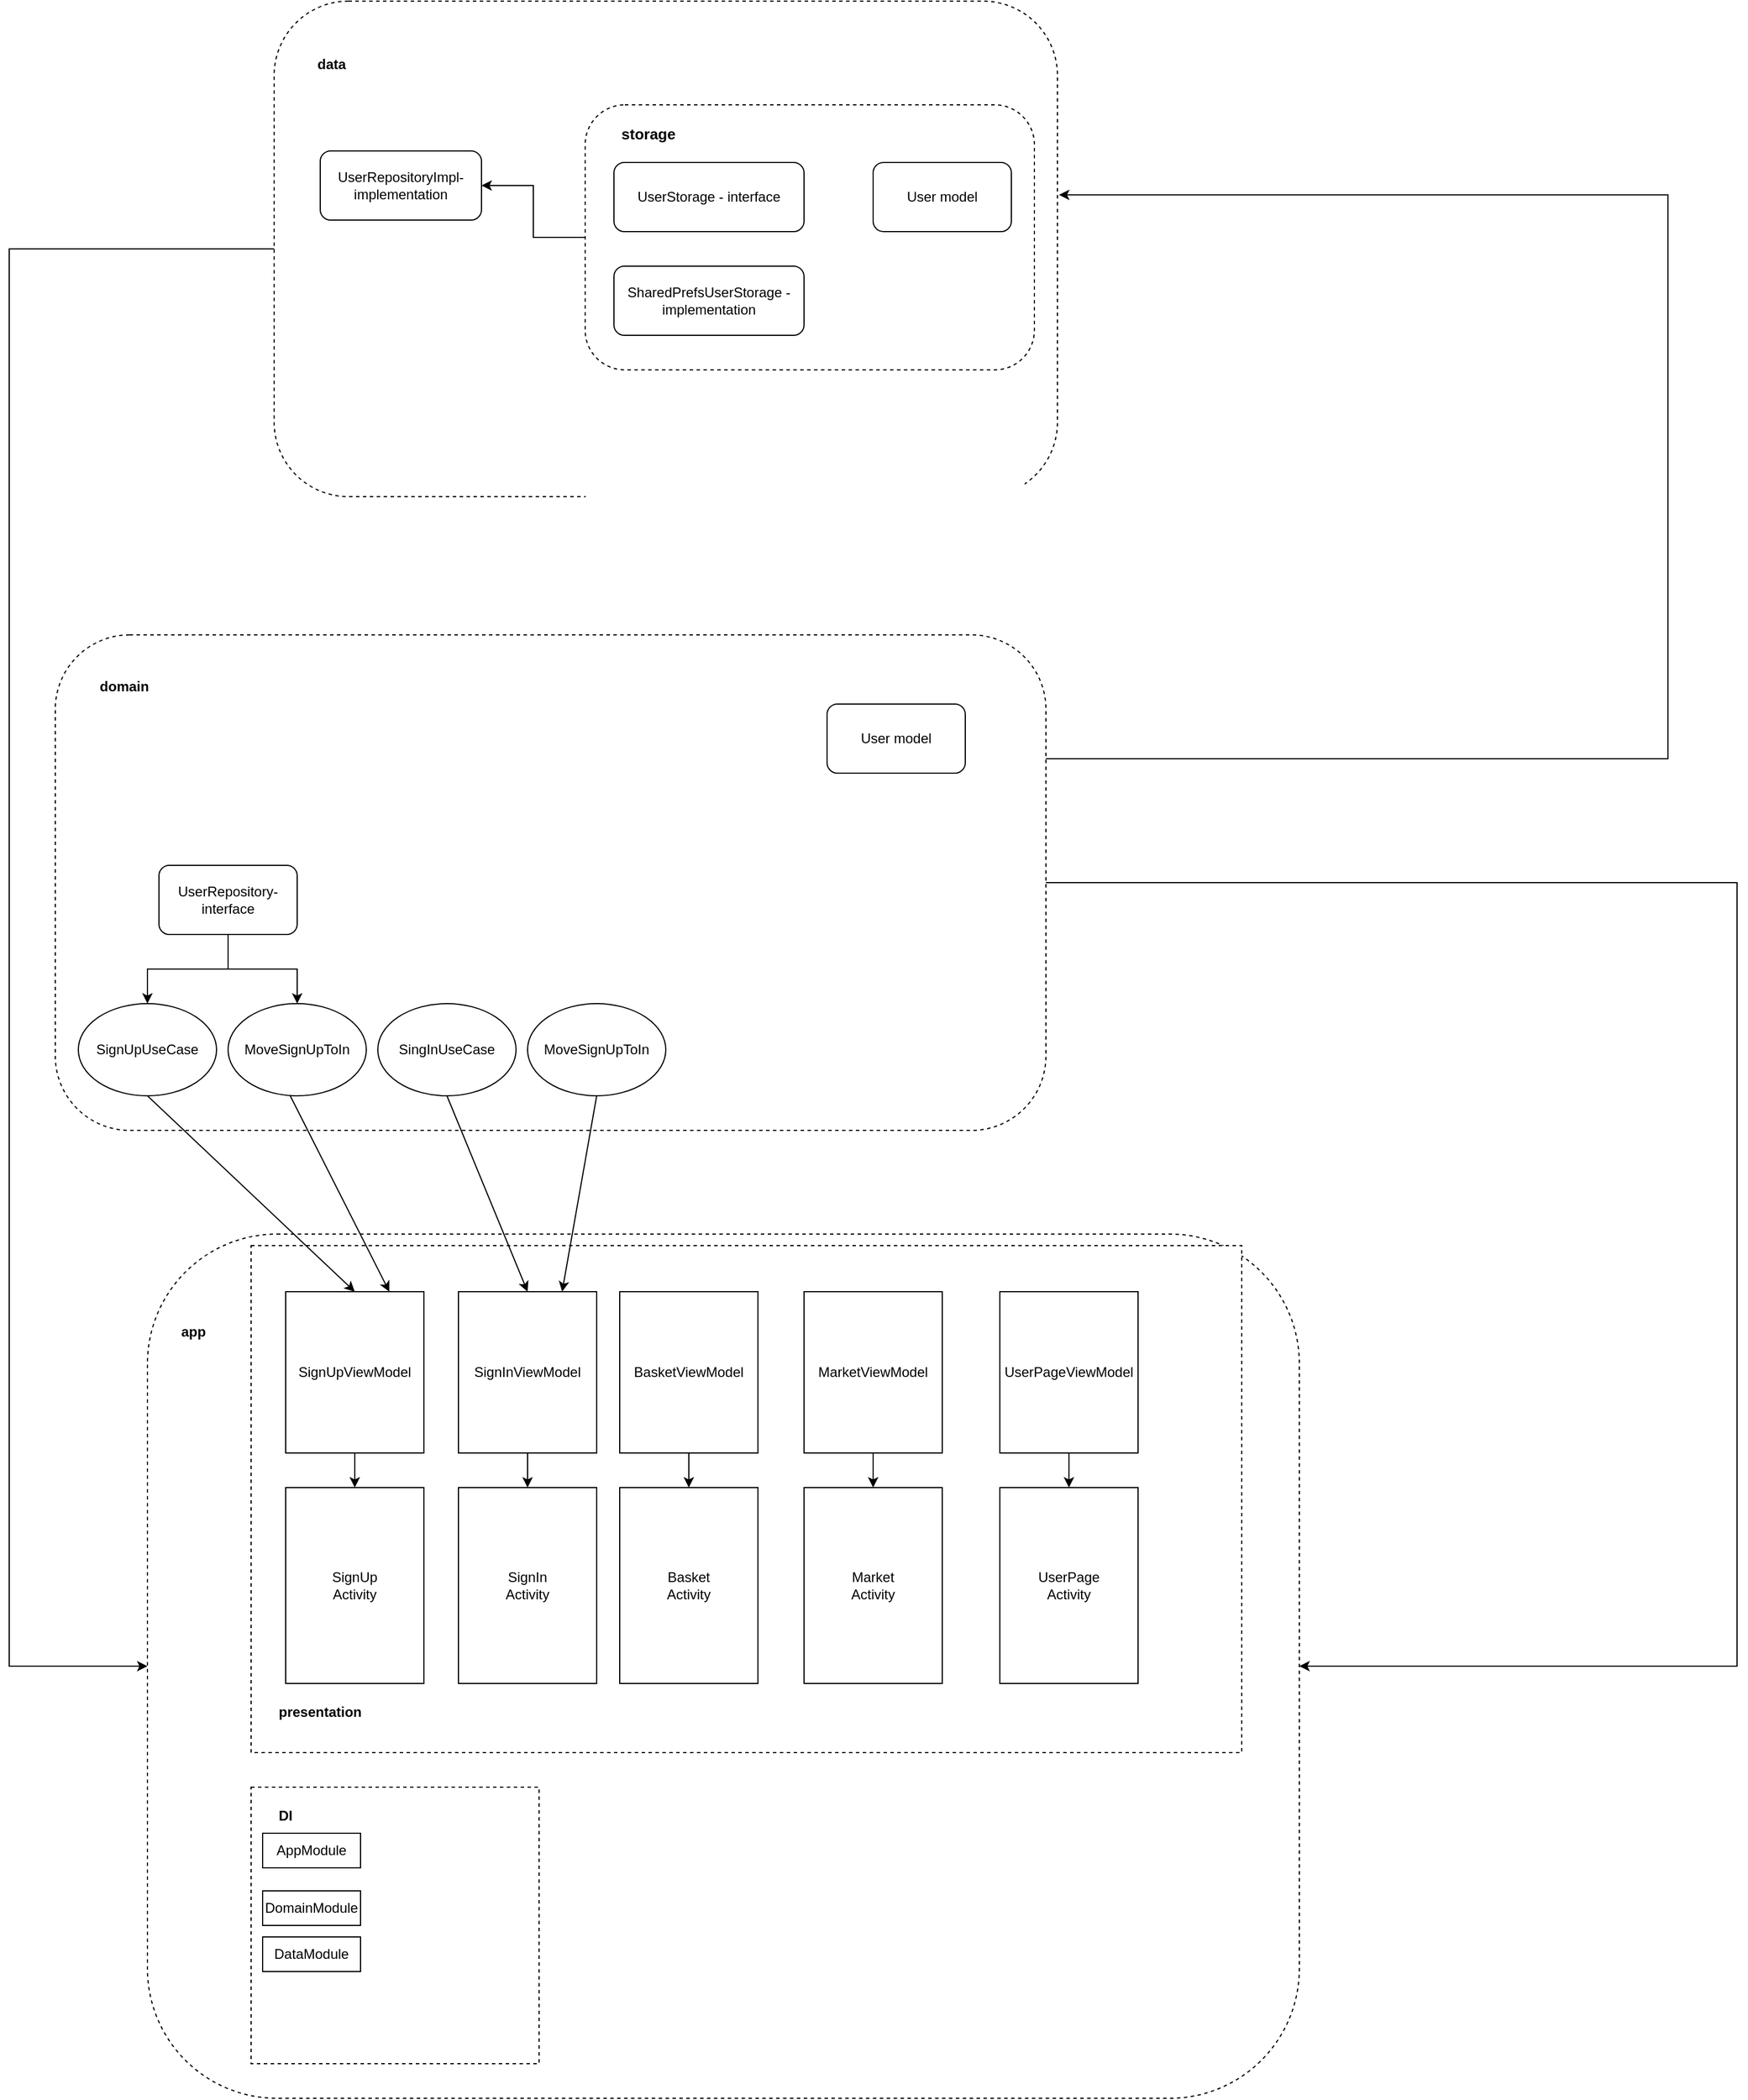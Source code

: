 <mxfile version="22.1.11" type="device">
  <diagram name="Страница — 1" id="PwJp0gJ4gR8qNzRMmNEr">
    <mxGraphModel dx="3585" dy="2103" grid="1" gridSize="10" guides="1" tooltips="1" connect="1" arrows="1" fold="1" page="1" pageScale="1" pageWidth="3300" pageHeight="4681" math="0" shadow="0">
      <root>
        <mxCell id="0" />
        <mxCell id="1" parent="0" />
        <mxCell id="WU4Sz1viQD_uvnj4yaX7-6" style="edgeStyle=orthogonalEdgeStyle;rounded=0;orthogonalLoop=1;jettySize=auto;html=1;entryX=0;entryY=0.5;entryDx=0;entryDy=0;exitX=0;exitY=0.5;exitDx=0;exitDy=0;" edge="1" parent="1" source="WU4Sz1viQD_uvnj4yaX7-1" target="WU4Sz1viQD_uvnj4yaX7-3">
          <mxGeometry relative="1" as="geometry">
            <Array as="points">
              <mxPoint x="20" y="335" />
              <mxPoint x="20" y="1565" />
            </Array>
          </mxGeometry>
        </mxCell>
        <mxCell id="WU4Sz1viQD_uvnj4yaX7-1" value="" style="rounded=1;whiteSpace=wrap;html=1;dashed=1;" vertex="1" parent="1">
          <mxGeometry x="250" y="120" width="680" height="430" as="geometry" />
        </mxCell>
        <mxCell id="WU4Sz1viQD_uvnj4yaX7-4" style="edgeStyle=orthogonalEdgeStyle;rounded=0;orthogonalLoop=1;jettySize=auto;html=1;exitX=1;exitY=0.5;exitDx=0;exitDy=0;entryX=1;entryY=0.5;entryDx=0;entryDy=0;" edge="1" parent="1" source="WU4Sz1viQD_uvnj4yaX7-2" target="WU4Sz1viQD_uvnj4yaX7-3">
          <mxGeometry relative="1" as="geometry">
            <Array as="points">
              <mxPoint x="1520" y="885" />
              <mxPoint x="1520" y="1565" />
            </Array>
          </mxGeometry>
        </mxCell>
        <mxCell id="WU4Sz1viQD_uvnj4yaX7-2" value="" style="rounded=1;whiteSpace=wrap;html=1;dashed=1;" vertex="1" parent="1">
          <mxGeometry x="60" y="670" width="860" height="430" as="geometry" />
        </mxCell>
        <mxCell id="WU4Sz1viQD_uvnj4yaX7-3" value="" style="rounded=1;whiteSpace=wrap;html=1;dashed=1;" vertex="1" parent="1">
          <mxGeometry x="140" y="1190" width="1000" height="750" as="geometry" />
        </mxCell>
        <mxCell id="WU4Sz1viQD_uvnj4yaX7-7" style="edgeStyle=orthogonalEdgeStyle;rounded=0;orthogonalLoop=1;jettySize=auto;html=1;exitX=1;exitY=0.25;exitDx=0;exitDy=0;entryX=1.002;entryY=0.391;entryDx=0;entryDy=0;entryPerimeter=0;" edge="1" parent="1" source="WU4Sz1viQD_uvnj4yaX7-2" target="WU4Sz1viQD_uvnj4yaX7-1">
          <mxGeometry relative="1" as="geometry">
            <Array as="points">
              <mxPoint x="1460" y="778" />
              <mxPoint x="1460" y="288" />
            </Array>
          </mxGeometry>
        </mxCell>
        <mxCell id="WU4Sz1viQD_uvnj4yaX7-9" value="&lt;b&gt;app&lt;/b&gt;" style="text;html=1;strokeColor=none;fillColor=none;align=center;verticalAlign=middle;whiteSpace=wrap;rounded=0;" vertex="1" parent="1">
          <mxGeometry x="150" y="1260" width="60" height="30" as="geometry" />
        </mxCell>
        <mxCell id="WU4Sz1viQD_uvnj4yaX7-10" value="&lt;b&gt;domain&lt;/b&gt;" style="text;html=1;strokeColor=none;fillColor=none;align=center;verticalAlign=middle;whiteSpace=wrap;rounded=0;" vertex="1" parent="1">
          <mxGeometry x="90" y="700" width="60" height="30" as="geometry" />
        </mxCell>
        <mxCell id="WU4Sz1viQD_uvnj4yaX7-11" value="&lt;b&gt;data&lt;br&gt;&lt;/b&gt;" style="text;html=1;strokeColor=none;fillColor=none;align=center;verticalAlign=middle;whiteSpace=wrap;rounded=0;" vertex="1" parent="1">
          <mxGeometry x="270" y="160" width="60" height="30" as="geometry" />
        </mxCell>
        <mxCell id="WU4Sz1viQD_uvnj4yaX7-16" value="" style="rounded=0;whiteSpace=wrap;html=1;dashed=1;" vertex="1" parent="1">
          <mxGeometry x="230" y="1200" width="860" height="440" as="geometry" />
        </mxCell>
        <mxCell id="WU4Sz1viQD_uvnj4yaX7-13" value="SignUp&lt;br&gt;Activity" style="rounded=0;whiteSpace=wrap;html=1;" vertex="1" parent="1">
          <mxGeometry x="260" y="1410" width="120" height="170" as="geometry" />
        </mxCell>
        <mxCell id="WU4Sz1viQD_uvnj4yaX7-19" style="edgeStyle=orthogonalEdgeStyle;rounded=0;orthogonalLoop=1;jettySize=auto;html=1;exitX=0.5;exitY=1;exitDx=0;exitDy=0;entryX=0.5;entryY=0;entryDx=0;entryDy=0;" edge="1" parent="1" source="WU4Sz1viQD_uvnj4yaX7-14" target="WU4Sz1viQD_uvnj4yaX7-13">
          <mxGeometry relative="1" as="geometry" />
        </mxCell>
        <mxCell id="WU4Sz1viQD_uvnj4yaX7-14" value="SignUpViewModel" style="rounded=0;whiteSpace=wrap;html=1;" vertex="1" parent="1">
          <mxGeometry x="260" y="1240" width="120" height="140" as="geometry" />
        </mxCell>
        <mxCell id="WU4Sz1viQD_uvnj4yaX7-17" value="SignIn&lt;br&gt;Activity" style="rounded=0;whiteSpace=wrap;html=1;" vertex="1" parent="1">
          <mxGeometry x="410" y="1410" width="120" height="170" as="geometry" />
        </mxCell>
        <mxCell id="WU4Sz1viQD_uvnj4yaX7-18" value="Basket&lt;br&gt;Activity" style="rounded=0;whiteSpace=wrap;html=1;" vertex="1" parent="1">
          <mxGeometry x="550" y="1410" width="120" height="170" as="geometry" />
        </mxCell>
        <mxCell id="WU4Sz1viQD_uvnj4yaX7-21" style="edgeStyle=orthogonalEdgeStyle;rounded=0;orthogonalLoop=1;jettySize=auto;html=1;exitX=0.5;exitY=1;exitDx=0;exitDy=0;" edge="1" parent="1" source="WU4Sz1viQD_uvnj4yaX7-20" target="WU4Sz1viQD_uvnj4yaX7-17">
          <mxGeometry relative="1" as="geometry" />
        </mxCell>
        <mxCell id="WU4Sz1viQD_uvnj4yaX7-20" value="SignInViewModel" style="rounded=0;whiteSpace=wrap;html=1;" vertex="1" parent="1">
          <mxGeometry x="410" y="1240" width="120" height="140" as="geometry" />
        </mxCell>
        <mxCell id="WU4Sz1viQD_uvnj4yaX7-23" style="edgeStyle=orthogonalEdgeStyle;rounded=0;orthogonalLoop=1;jettySize=auto;html=1;exitX=0.5;exitY=1;exitDx=0;exitDy=0;entryX=0.5;entryY=0;entryDx=0;entryDy=0;" edge="1" parent="1" source="WU4Sz1viQD_uvnj4yaX7-22" target="WU4Sz1viQD_uvnj4yaX7-18">
          <mxGeometry relative="1" as="geometry" />
        </mxCell>
        <mxCell id="WU4Sz1viQD_uvnj4yaX7-22" value="BasketViewModel" style="rounded=0;whiteSpace=wrap;html=1;" vertex="1" parent="1">
          <mxGeometry x="550" y="1240" width="120" height="140" as="geometry" />
        </mxCell>
        <mxCell id="WU4Sz1viQD_uvnj4yaX7-29" style="edgeStyle=orthogonalEdgeStyle;rounded=0;orthogonalLoop=1;jettySize=auto;html=1;exitX=0.5;exitY=1;exitDx=0;exitDy=0;entryX=0.5;entryY=0;entryDx=0;entryDy=0;" edge="1" parent="1" source="WU4Sz1viQD_uvnj4yaX7-25" target="WU4Sz1viQD_uvnj4yaX7-26">
          <mxGeometry relative="1" as="geometry" />
        </mxCell>
        <mxCell id="WU4Sz1viQD_uvnj4yaX7-25" value="MarketViewModel" style="rounded=0;whiteSpace=wrap;html=1;" vertex="1" parent="1">
          <mxGeometry x="710" y="1240" width="120" height="140" as="geometry" />
        </mxCell>
        <mxCell id="WU4Sz1viQD_uvnj4yaX7-26" value="Market&lt;br&gt;Activity" style="rounded=0;whiteSpace=wrap;html=1;" vertex="1" parent="1">
          <mxGeometry x="710" y="1410" width="120" height="170" as="geometry" />
        </mxCell>
        <mxCell id="WU4Sz1viQD_uvnj4yaX7-27" value="UserPage&lt;br&gt;Activity" style="rounded=0;whiteSpace=wrap;html=1;" vertex="1" parent="1">
          <mxGeometry x="880" y="1410" width="120" height="170" as="geometry" />
        </mxCell>
        <mxCell id="WU4Sz1viQD_uvnj4yaX7-30" style="edgeStyle=orthogonalEdgeStyle;rounded=0;orthogonalLoop=1;jettySize=auto;html=1;exitX=0.5;exitY=1;exitDx=0;exitDy=0;entryX=0.5;entryY=0;entryDx=0;entryDy=0;" edge="1" parent="1" source="WU4Sz1viQD_uvnj4yaX7-28" target="WU4Sz1viQD_uvnj4yaX7-27">
          <mxGeometry relative="1" as="geometry" />
        </mxCell>
        <mxCell id="WU4Sz1viQD_uvnj4yaX7-28" value="UserPageViewModel" style="rounded=0;whiteSpace=wrap;html=1;" vertex="1" parent="1">
          <mxGeometry x="880" y="1240" width="120" height="140" as="geometry" />
        </mxCell>
        <mxCell id="WU4Sz1viQD_uvnj4yaX7-31" value="SignUpUseCase" style="ellipse;whiteSpace=wrap;html=1;" vertex="1" parent="1">
          <mxGeometry x="80" y="990" width="120" height="80" as="geometry" />
        </mxCell>
        <mxCell id="WU4Sz1viQD_uvnj4yaX7-32" value="SingInUseCase" style="ellipse;whiteSpace=wrap;html=1;" vertex="1" parent="1">
          <mxGeometry x="340" y="990" width="120" height="80" as="geometry" />
        </mxCell>
        <mxCell id="WU4Sz1viQD_uvnj4yaX7-33" value="MoveSignUpToIn" style="ellipse;whiteSpace=wrap;html=1;" vertex="1" parent="1">
          <mxGeometry x="210" y="990" width="120" height="80" as="geometry" />
        </mxCell>
        <mxCell id="WU4Sz1viQD_uvnj4yaX7-34" value="" style="endArrow=classic;html=1;rounded=0;exitX=0.5;exitY=1;exitDx=0;exitDy=0;entryX=0.5;entryY=0;entryDx=0;entryDy=0;" edge="1" parent="1" source="WU4Sz1viQD_uvnj4yaX7-31" target="WU4Sz1viQD_uvnj4yaX7-14">
          <mxGeometry width="50" height="50" relative="1" as="geometry">
            <mxPoint x="440" y="1190" as="sourcePoint" />
            <mxPoint x="490" y="1140" as="targetPoint" />
          </mxGeometry>
        </mxCell>
        <mxCell id="WU4Sz1viQD_uvnj4yaX7-35" value="" style="endArrow=classic;html=1;rounded=0;exitX=0.5;exitY=1;exitDx=0;exitDy=0;entryX=0.5;entryY=0;entryDx=0;entryDy=0;" edge="1" parent="1" source="WU4Sz1viQD_uvnj4yaX7-32" target="WU4Sz1viQD_uvnj4yaX7-20">
          <mxGeometry width="50" height="50" relative="1" as="geometry">
            <mxPoint x="440" y="1190" as="sourcePoint" />
            <mxPoint x="490" y="1140" as="targetPoint" />
          </mxGeometry>
        </mxCell>
        <mxCell id="WU4Sz1viQD_uvnj4yaX7-36" value="" style="endArrow=classic;html=1;rounded=0;exitX=0.447;exitY=0.992;exitDx=0;exitDy=0;exitPerimeter=0;entryX=0.75;entryY=0;entryDx=0;entryDy=0;" edge="1" parent="1" source="WU4Sz1viQD_uvnj4yaX7-33" target="WU4Sz1viQD_uvnj4yaX7-14">
          <mxGeometry width="50" height="50" relative="1" as="geometry">
            <mxPoint x="440" y="1190" as="sourcePoint" />
            <mxPoint x="490" y="1140" as="targetPoint" />
          </mxGeometry>
        </mxCell>
        <mxCell id="WU4Sz1viQD_uvnj4yaX7-37" value="MoveSignUpToIn" style="ellipse;whiteSpace=wrap;html=1;" vertex="1" parent="1">
          <mxGeometry x="470" y="990" width="120" height="80" as="geometry" />
        </mxCell>
        <mxCell id="WU4Sz1viQD_uvnj4yaX7-38" value="" style="endArrow=classic;html=1;rounded=0;exitX=0.5;exitY=1;exitDx=0;exitDy=0;entryX=0.75;entryY=0;entryDx=0;entryDy=0;" edge="1" parent="1" source="WU4Sz1viQD_uvnj4yaX7-37" target="WU4Sz1viQD_uvnj4yaX7-20">
          <mxGeometry width="50" height="50" relative="1" as="geometry">
            <mxPoint x="440" y="1190" as="sourcePoint" />
            <mxPoint x="490" y="1140" as="targetPoint" />
          </mxGeometry>
        </mxCell>
        <mxCell id="WU4Sz1viQD_uvnj4yaX7-39" value="" style="rounded=0;whiteSpace=wrap;html=1;dashed=1;" vertex="1" parent="1">
          <mxGeometry x="230" y="1670" width="250" height="240" as="geometry" />
        </mxCell>
        <mxCell id="WU4Sz1viQD_uvnj4yaX7-40" value="DI" style="text;html=1;strokeColor=none;fillColor=none;align=center;verticalAlign=middle;whiteSpace=wrap;rounded=0;fontStyle=1" vertex="1" parent="1">
          <mxGeometry x="230" y="1680" width="60" height="30" as="geometry" />
        </mxCell>
        <mxCell id="WU4Sz1viQD_uvnj4yaX7-41" value="presentation" style="text;html=1;strokeColor=none;fillColor=none;align=center;verticalAlign=middle;whiteSpace=wrap;rounded=0;fontStyle=1" vertex="1" parent="1">
          <mxGeometry x="250" y="1590" width="80" height="30" as="geometry" />
        </mxCell>
        <mxCell id="WU4Sz1viQD_uvnj4yaX7-42" value="&lt;font style=&quot;vertical-align: inherit;&quot;&gt;&lt;font style=&quot;vertical-align: inherit;&quot;&gt;АppModule&lt;/font&gt;&lt;/font&gt;" style="rounded=0;whiteSpace=wrap;html=1;" vertex="1" parent="1">
          <mxGeometry x="240" y="1710" width="85" height="30" as="geometry" />
        </mxCell>
        <mxCell id="WU4Sz1viQD_uvnj4yaX7-43" value="&lt;font style=&quot;vertical-align: inherit;&quot;&gt;&lt;font style=&quot;vertical-align: inherit;&quot;&gt;&lt;font style=&quot;vertical-align: inherit;&quot;&gt;&lt;font style=&quot;vertical-align: inherit;&quot;&gt;DomainModule&lt;/font&gt;&lt;/font&gt;&lt;/font&gt;&lt;/font&gt;" style="rounded=0;whiteSpace=wrap;html=1;" vertex="1" parent="1">
          <mxGeometry x="240" y="1760" width="85" height="30" as="geometry" />
        </mxCell>
        <mxCell id="WU4Sz1viQD_uvnj4yaX7-44" value="&lt;font style=&quot;vertical-align: inherit;&quot;&gt;&lt;font style=&quot;vertical-align: inherit;&quot;&gt;&lt;font style=&quot;vertical-align: inherit;&quot;&gt;&lt;font style=&quot;vertical-align: inherit;&quot;&gt;DataModule&lt;/font&gt;&lt;/font&gt;&lt;/font&gt;&lt;/font&gt;" style="rounded=0;whiteSpace=wrap;html=1;" vertex="1" parent="1">
          <mxGeometry x="240" y="1800" width="85" height="30" as="geometry" />
        </mxCell>
        <mxCell id="WU4Sz1viQD_uvnj4yaX7-46" style="edgeStyle=orthogonalEdgeStyle;rounded=0;orthogonalLoop=1;jettySize=auto;html=1;exitX=0.5;exitY=1;exitDx=0;exitDy=0;entryX=0.5;entryY=0;entryDx=0;entryDy=0;" edge="1" parent="1" source="WU4Sz1viQD_uvnj4yaX7-45" target="WU4Sz1viQD_uvnj4yaX7-31">
          <mxGeometry relative="1" as="geometry" />
        </mxCell>
        <mxCell id="WU4Sz1viQD_uvnj4yaX7-47" style="edgeStyle=orthogonalEdgeStyle;rounded=0;orthogonalLoop=1;jettySize=auto;html=1;exitX=0.5;exitY=1;exitDx=0;exitDy=0;entryX=0.5;entryY=0;entryDx=0;entryDy=0;" edge="1" parent="1" source="WU4Sz1viQD_uvnj4yaX7-45" target="WU4Sz1viQD_uvnj4yaX7-33">
          <mxGeometry relative="1" as="geometry" />
        </mxCell>
        <mxCell id="WU4Sz1viQD_uvnj4yaX7-45" value="UserRepository-interface" style="rounded=1;whiteSpace=wrap;html=1;" vertex="1" parent="1">
          <mxGeometry x="150" y="870" width="120" height="60" as="geometry" />
        </mxCell>
        <mxCell id="WU4Sz1viQD_uvnj4yaX7-49" value="UserRepositoryImpl-&lt;br&gt;implementation" style="rounded=1;whiteSpace=wrap;html=1;" vertex="1" parent="1">
          <mxGeometry x="290" y="250" width="140" height="60" as="geometry" />
        </mxCell>
        <mxCell id="WU4Sz1viQD_uvnj4yaX7-55" style="edgeStyle=orthogonalEdgeStyle;rounded=0;orthogonalLoop=1;jettySize=auto;html=1;exitX=0;exitY=0.5;exitDx=0;exitDy=0;entryX=1;entryY=0.5;entryDx=0;entryDy=0;" edge="1" parent="1" source="WU4Sz1viQD_uvnj4yaX7-50" target="WU4Sz1viQD_uvnj4yaX7-49">
          <mxGeometry relative="1" as="geometry" />
        </mxCell>
        <mxCell id="WU4Sz1viQD_uvnj4yaX7-50" value="" style="rounded=1;whiteSpace=wrap;html=1;dashed=1;" vertex="1" parent="1">
          <mxGeometry x="520" y="210" width="390" height="230" as="geometry" />
        </mxCell>
        <mxCell id="WU4Sz1viQD_uvnj4yaX7-51" value="User model" style="rounded=1;whiteSpace=wrap;html=1;" vertex="1" parent="1">
          <mxGeometry x="770" y="260" width="120" height="60" as="geometry" />
        </mxCell>
        <mxCell id="WU4Sz1viQD_uvnj4yaX7-52" value="UserStorage - interface" style="rounded=1;whiteSpace=wrap;html=1;" vertex="1" parent="1">
          <mxGeometry x="545" y="260" width="165" height="60" as="geometry" />
        </mxCell>
        <mxCell id="WU4Sz1viQD_uvnj4yaX7-53" value="SharedPrefsUserStorage -implementation" style="rounded=1;whiteSpace=wrap;html=1;" vertex="1" parent="1">
          <mxGeometry x="545" y="350" width="165" height="60" as="geometry" />
        </mxCell>
        <mxCell id="WU4Sz1viQD_uvnj4yaX7-54" value="storage" style="text;html=1;strokeColor=none;fillColor=none;align=center;verticalAlign=middle;whiteSpace=wrap;rounded=0;fontStyle=1;fontSize=13;" vertex="1" parent="1">
          <mxGeometry x="545" y="220" width="60" height="30" as="geometry" />
        </mxCell>
        <mxCell id="WU4Sz1viQD_uvnj4yaX7-56" value="User model" style="rounded=1;whiteSpace=wrap;html=1;" vertex="1" parent="1">
          <mxGeometry x="730" y="730" width="120" height="60" as="geometry" />
        </mxCell>
      </root>
    </mxGraphModel>
  </diagram>
</mxfile>
